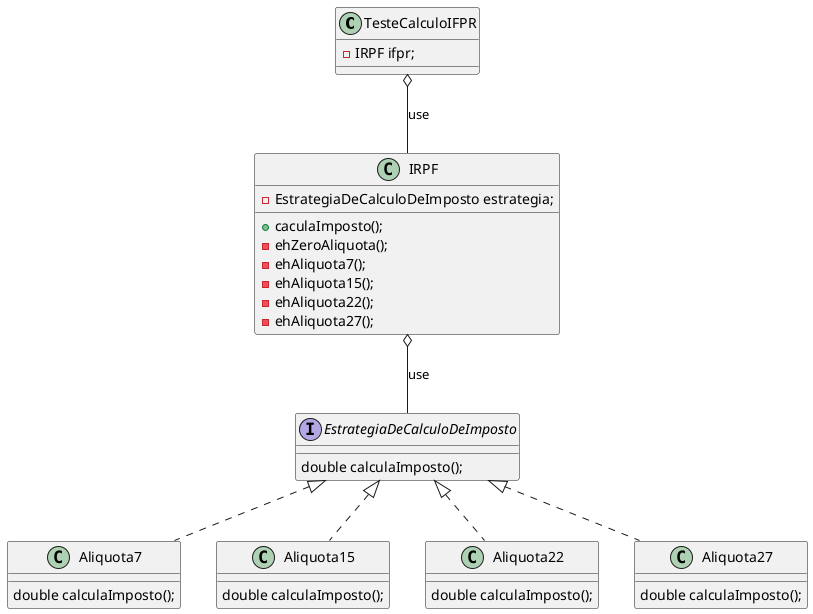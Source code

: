 @startuml

class TesteCalculoIFPR{
    -IRPF ifpr;
}
TesteCalculoIFPR o-- IRPF : use
IRPF o-- EstrategiaDeCalculoDeImposto : use

class IRPF{
    -EstrategiaDeCalculoDeImposto estrategia;

    +caculaImposto();
    -ehZeroAliquota();
    -ehAliquota7();
    -ehAliquota15();
    -ehAliquota22();
    -ehAliquota27();

}

interface EstrategiaDeCalculoDeImposto{
    double calculaImposto();
}

class Aliquota7 implements EstrategiaDeCalculoDeImposto{
    double calculaImposto();
}

class Aliquota15 implements EstrategiaDeCalculoDeImposto{
    double calculaImposto();
}

class Aliquota22 implements EstrategiaDeCalculoDeImposto{
    double calculaImposto();
}

class Aliquota27 implements EstrategiaDeCalculoDeImposto{
    double calculaImposto();
}


@enduml